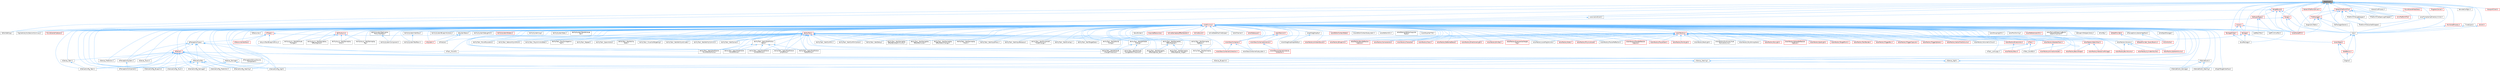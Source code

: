 digraph "DateTime.h"
{
 // INTERACTIVE_SVG=YES
 // LATEX_PDF_SIZE
  bgcolor="transparent";
  edge [fontname=Helvetica,fontsize=10,labelfontname=Helvetica,labelfontsize=10];
  node [fontname=Helvetica,fontsize=10,shape=box,height=0.2,width=0.4];
  Node1 [id="Node000001",label="DateTime.h",height=0.2,width=0.4,color="gray40", fillcolor="grey60", style="filled", fontcolor="black",tooltip=" "];
  Node1 -> Node2 [id="edge1_Node000001_Node000002",dir="back",color="steelblue1",style="solid",tooltip=" "];
  Node2 [id="Node000002",label="AutomationEvent.h",height=0.2,width=0.4,color="grey40", fillcolor="white", style="filled",URL="$d1/d26/AutomationEvent_8h.html",tooltip=" "];
  Node2 -> Node3 [id="edge2_Node000002_Node000003",dir="back",color="steelblue1",style="solid",tooltip=" "];
  Node3 [id="Node000003",label="CoreMinimal.h",height=0.2,width=0.4,color="red", fillcolor="#FFF0F0", style="filled",URL="$d7/d67/CoreMinimal_8h.html",tooltip=" "];
  Node3 -> Node4 [id="edge3_Node000003_Node000004",dir="back",color="steelblue1",style="solid",tooltip=" "];
  Node4 [id="Node000004",label="AIAsyncTaskBlueprintProxy.h",height=0.2,width=0.4,color="grey40", fillcolor="white", style="filled",URL="$db/d07/AIAsyncTaskBlueprintProxy_8h.html",tooltip=" "];
  Node3 -> Node5 [id="edge4_Node000003_Node000005",dir="back",color="steelblue1",style="solid",tooltip=" "];
  Node5 [id="Node000005",label="AIBlueprintHelperLibrary.h",height=0.2,width=0.4,color="grey40", fillcolor="white", style="filled",URL="$dc/d00/AIBlueprintHelperLibrary_8h.html",tooltip=" "];
  Node3 -> Node6 [id="edge5_Node000003_Node000006",dir="back",color="steelblue1",style="solid",tooltip=" "];
  Node6 [id="Node000006",label="AIConfig.h",height=0.2,width=0.4,color="grey40", fillcolor="white", style="filled",URL="$da/da3/AIConfig_8h.html",tooltip=" "];
  Node3 -> Node7 [id="edge6_Node000003_Node000007",dir="back",color="steelblue1",style="solid",tooltip=" "];
  Node7 [id="Node000007",label="AIController.h",height=0.2,width=0.4,color="red", fillcolor="#FFF0F0", style="filled",URL="$d7/dd8/AIController_8h.html",tooltip=" "];
  Node3 -> Node10 [id="edge7_Node000003_Node000010",dir="back",color="steelblue1",style="solid",tooltip=" "];
  Node10 [id="Node000010",label="AIDataProvider.h",height=0.2,width=0.4,color="red", fillcolor="#FFF0F0", style="filled",URL="$dd/d5b/AIDataProvider_8h.html",tooltip=" "];
  Node10 -> Node11 [id="edge8_Node000010_Node000011",dir="back",color="steelblue1",style="solid",tooltip=" "];
  Node11 [id="Node000011",label="AIDataProvider_QueryParams.h",height=0.2,width=0.4,color="red", fillcolor="#FFF0F0", style="filled",URL="$d3/dd9/AIDataProvider__QueryParams_8h.html",tooltip=" "];
  Node3 -> Node11 [id="edge9_Node000003_Node000011",dir="back",color="steelblue1",style="solid",tooltip=" "];
  Node3 -> Node21 [id="edge10_Node000003_Node000021",dir="back",color="steelblue1",style="solid",tooltip=" "];
  Node21 [id="Node000021",label="AIHotSpotManager.h",height=0.2,width=0.4,color="grey40", fillcolor="white", style="filled",URL="$da/d1d/AIHotSpotManager_8h.html",tooltip=" "];
  Node3 -> Node22 [id="edge11_Node000003_Node000022",dir="back",color="steelblue1",style="solid",tooltip=" "];
  Node22 [id="Node000022",label="AIModule.h",height=0.2,width=0.4,color="grey40", fillcolor="white", style="filled",URL="$d9/df1/AIModule_8h.html",tooltip=" "];
  Node3 -> Node23 [id="edge12_Node000003_Node000023",dir="back",color="steelblue1",style="solid",tooltip=" "];
  Node23 [id="Node000023",label="AIPerceptionComponent.h",height=0.2,width=0.4,color="grey40", fillcolor="white", style="filled",URL="$d6/d0a/AIPerceptionComponent_8h.html",tooltip=" "];
  Node3 -> Node24 [id="edge13_Node000003_Node000024",dir="back",color="steelblue1",style="solid",tooltip=" "];
  Node24 [id="Node000024",label="AIPerceptionListenerInterface.h",height=0.2,width=0.4,color="grey40", fillcolor="white", style="filled",URL="$d4/dd7/AIPerceptionListenerInterface_8h.html",tooltip=" "];
  Node24 -> Node7 [id="edge14_Node000024_Node000007",dir="back",color="steelblue1",style="solid",tooltip=" "];
  Node3 -> Node25 [id="edge15_Node000003_Node000025",dir="back",color="steelblue1",style="solid",tooltip=" "];
  Node25 [id="Node000025",label="AIPerceptionStimuliSource\lComponent.h",height=0.2,width=0.4,color="grey40", fillcolor="white", style="filled",URL="$df/da3/AIPerceptionStimuliSourceComponent_8h.html",tooltip=" "];
  Node3 -> Node26 [id="edge16_Node000003_Node000026",dir="back",color="steelblue1",style="solid",tooltip=" "];
  Node26 [id="Node000026",label="AIPerceptionSystem.h",height=0.2,width=0.4,color="grey40", fillcolor="white", style="filled",URL="$d0/d08/AIPerceptionSystem_8h.html",tooltip=" "];
  Node26 -> Node23 [id="edge17_Node000026_Node000023",dir="back",color="steelblue1",style="solid",tooltip=" "];
  Node3 -> Node27 [id="edge18_Node000003_Node000027",dir="back",color="steelblue1",style="solid",tooltip=" "];
  Node27 [id="Node000027",label="AIPerceptionTypes.h",height=0.2,width=0.4,color="grey40", fillcolor="white", style="filled",URL="$de/d00/AIPerceptionTypes_8h.html",tooltip=" "];
  Node27 -> Node23 [id="edge19_Node000027_Node000023",dir="back",color="steelblue1",style="solid",tooltip=" "];
  Node27 -> Node26 [id="edge20_Node000027_Node000026",dir="back",color="steelblue1",style="solid",tooltip=" "];
  Node27 -> Node28 [id="edge21_Node000027_Node000028",dir="back",color="steelblue1",style="solid",tooltip=" "];
  Node28 [id="Node000028",label="AISense.h",height=0.2,width=0.4,color="red", fillcolor="#FFF0F0", style="filled",URL="$d3/dbd/AISense_8h.html",tooltip=" "];
  Node28 -> Node23 [id="edge22_Node000028_Node000023",dir="back",color="steelblue1",style="solid",tooltip=" "];
  Node28 -> Node25 [id="edge23_Node000028_Node000025",dir="back",color="steelblue1",style="solid",tooltip=" "];
  Node28 -> Node26 [id="edge24_Node000028_Node000026",dir="back",color="steelblue1",style="solid",tooltip=" "];
  Node28 -> Node29 [id="edge25_Node000028_Node000029",dir="back",color="steelblue1",style="solid",tooltip=" "];
  Node29 [id="Node000029",label="AISenseConfig.h",height=0.2,width=0.4,color="grey40", fillcolor="white", style="filled",URL="$d4/d73/AISenseConfig_8h.html",tooltip=" "];
  Node29 -> Node30 [id="edge26_Node000029_Node000030",dir="back",color="steelblue1",style="solid",tooltip=" "];
  Node30 [id="Node000030",label="AISenseConfig_Blueprint.h",height=0.2,width=0.4,color="grey40", fillcolor="white", style="filled",URL="$d7/ddf/AISenseConfig__Blueprint_8h.html",tooltip=" "];
  Node29 -> Node31 [id="edge27_Node000029_Node000031",dir="back",color="steelblue1",style="solid",tooltip=" "];
  Node31 [id="Node000031",label="AISenseConfig_Damage.h",height=0.2,width=0.4,color="grey40", fillcolor="white", style="filled",URL="$d4/d13/AISenseConfig__Damage_8h.html",tooltip=" "];
  Node29 -> Node32 [id="edge28_Node000029_Node000032",dir="back",color="steelblue1",style="solid",tooltip=" "];
  Node32 [id="Node000032",label="AISenseConfig_Hearing.h",height=0.2,width=0.4,color="grey40", fillcolor="white", style="filled",URL="$df/d81/AISenseConfig__Hearing_8h.html",tooltip=" "];
  Node29 -> Node33 [id="edge29_Node000029_Node000033",dir="back",color="steelblue1",style="solid",tooltip=" "];
  Node33 [id="Node000033",label="AISenseConfig_Prediction.h",height=0.2,width=0.4,color="grey40", fillcolor="white", style="filled",URL="$d2/d6e/AISenseConfig__Prediction_8h.html",tooltip=" "];
  Node29 -> Node34 [id="edge30_Node000029_Node000034",dir="back",color="steelblue1",style="solid",tooltip=" "];
  Node34 [id="Node000034",label="AISenseConfig_Sight.h",height=0.2,width=0.4,color="grey40", fillcolor="white", style="filled",URL="$d7/d17/AISenseConfig__Sight_8h.html",tooltip=" "];
  Node29 -> Node35 [id="edge31_Node000029_Node000035",dir="back",color="steelblue1",style="solid",tooltip=" "];
  Node35 [id="Node000035",label="AISenseConfig_Team.h",height=0.2,width=0.4,color="grey40", fillcolor="white", style="filled",URL="$dc/daf/AISenseConfig__Team_8h.html",tooltip=" "];
  Node29 -> Node36 [id="edge32_Node000029_Node000036",dir="back",color="steelblue1",style="solid",tooltip=" "];
  Node36 [id="Node000036",label="AISenseConfig_Touch.h",height=0.2,width=0.4,color="grey40", fillcolor="white", style="filled",URL="$df/d3a/AISenseConfig__Touch_8h.html",tooltip=" "];
  Node28 -> Node30 [id="edge33_Node000028_Node000030",dir="back",color="steelblue1",style="solid",tooltip=" "];
  Node28 -> Node31 [id="edge34_Node000028_Node000031",dir="back",color="steelblue1",style="solid",tooltip=" "];
  Node28 -> Node32 [id="edge35_Node000028_Node000032",dir="back",color="steelblue1",style="solid",tooltip=" "];
  Node28 -> Node33 [id="edge36_Node000028_Node000033",dir="back",color="steelblue1",style="solid",tooltip=" "];
  Node28 -> Node34 [id="edge37_Node000028_Node000034",dir="back",color="steelblue1",style="solid",tooltip=" "];
  Node28 -> Node35 [id="edge38_Node000028_Node000035",dir="back",color="steelblue1",style="solid",tooltip=" "];
  Node28 -> Node36 [id="edge39_Node000028_Node000036",dir="back",color="steelblue1",style="solid",tooltip=" "];
  Node28 -> Node37 [id="edge40_Node000028_Node000037",dir="back",color="steelblue1",style="solid",tooltip=" "];
  Node37 [id="Node000037",label="AISense_Blueprint.h",height=0.2,width=0.4,color="grey40", fillcolor="white", style="filled",URL="$d6/d30/AISense__Blueprint_8h.html",tooltip=" "];
  Node28 -> Node38 [id="edge41_Node000028_Node000038",dir="back",color="steelblue1",style="solid",tooltip=" "];
  Node38 [id="Node000038",label="AISense_Damage.h",height=0.2,width=0.4,color="grey40", fillcolor="white", style="filled",URL="$dd/d37/AISense__Damage_8h.html",tooltip=" "];
  Node38 -> Node31 [id="edge42_Node000038_Node000031",dir="back",color="steelblue1",style="solid",tooltip=" "];
  Node38 -> Node39 [id="edge43_Node000038_Node000039",dir="back",color="steelblue1",style="solid",tooltip=" "];
  Node39 [id="Node000039",label="AISenseEvent_Damage.h",height=0.2,width=0.4,color="grey40", fillcolor="white", style="filled",URL="$db/d23/AISenseEvent__Damage_8h.html",tooltip=" "];
  Node28 -> Node40 [id="edge44_Node000028_Node000040",dir="back",color="steelblue1",style="solid",tooltip=" "];
  Node40 [id="Node000040",label="AISense_Hearing.h",height=0.2,width=0.4,color="grey40", fillcolor="white", style="filled",URL="$dc/d03/AISense__Hearing_8h.html",tooltip=" "];
  Node40 -> Node32 [id="edge45_Node000040_Node000032",dir="back",color="steelblue1",style="solid",tooltip=" "];
  Node40 -> Node41 [id="edge46_Node000040_Node000041",dir="back",color="steelblue1",style="solid",tooltip=" "];
  Node41 [id="Node000041",label="AISenseEvent_Hearing.h",height=0.2,width=0.4,color="grey40", fillcolor="white", style="filled",URL="$df/d3a/AISenseEvent__Hearing_8h.html",tooltip=" "];
  Node28 -> Node42 [id="edge47_Node000028_Node000042",dir="back",color="steelblue1",style="solid",tooltip=" "];
  Node42 [id="Node000042",label="AISense_Prediction.h",height=0.2,width=0.4,color="grey40", fillcolor="white", style="filled",URL="$d4/de0/AISense__Prediction_8h.html",tooltip=" "];
  Node28 -> Node43 [id="edge48_Node000028_Node000043",dir="back",color="steelblue1",style="solid",tooltip=" "];
  Node43 [id="Node000043",label="AISense_Sight.h",height=0.2,width=0.4,color="grey40", fillcolor="white", style="filled",URL="$d7/d6f/AISense__Sight_8h.html",tooltip=" "];
  Node43 -> Node34 [id="edge49_Node000043_Node000034",dir="back",color="steelblue1",style="solid",tooltip=" "];
  Node43 -> Node44 [id="edge50_Node000043_Node000044",dir="back",color="steelblue1",style="solid",tooltip=" "];
  Node44 [id="Node000044",label="AISightTargetInterface.h",height=0.2,width=0.4,color="grey40", fillcolor="white", style="filled",URL="$d0/dd7/AISightTargetInterface_8h.html",tooltip=" "];
  Node28 -> Node45 [id="edge51_Node000028_Node000045",dir="back",color="steelblue1",style="solid",tooltip=" "];
  Node45 [id="Node000045",label="AISense_Team.h",height=0.2,width=0.4,color="grey40", fillcolor="white", style="filled",URL="$d7/d7a/AISense__Team_8h.html",tooltip=" "];
  Node45 -> Node35 [id="edge52_Node000045_Node000035",dir="back",color="steelblue1",style="solid",tooltip=" "];
  Node28 -> Node46 [id="edge53_Node000028_Node000046",dir="back",color="steelblue1",style="solid",tooltip=" "];
  Node46 [id="Node000046",label="AISense_Touch.h",height=0.2,width=0.4,color="grey40", fillcolor="white", style="filled",URL="$d6/db4/AISense__Touch_8h.html",tooltip=" "];
  Node27 -> Node29 [id="edge54_Node000027_Node000029",dir="back",color="steelblue1",style="solid",tooltip=" "];
  Node27 -> Node32 [id="edge55_Node000027_Node000032",dir="back",color="steelblue1",style="solid",tooltip=" "];
  Node27 -> Node34 [id="edge56_Node000027_Node000034",dir="back",color="steelblue1",style="solid",tooltip=" "];
  Node27 -> Node47 [id="edge57_Node000027_Node000047",dir="back",color="steelblue1",style="solid",tooltip=" "];
  Node47 [id="Node000047",label="AISenseEvent.h",height=0.2,width=0.4,color="grey40", fillcolor="white", style="filled",URL="$de/d44/AISenseEvent_8h.html",tooltip=" "];
  Node47 -> Node39 [id="edge58_Node000047_Node000039",dir="back",color="steelblue1",style="solid",tooltip=" "];
  Node47 -> Node41 [id="edge59_Node000047_Node000041",dir="back",color="steelblue1",style="solid",tooltip=" "];
  Node3 -> Node48 [id="edge60_Node000003_Node000048",dir="back",color="steelblue1",style="solid",tooltip=" "];
  Node48 [id="Node000048",label="AIResourceInterface.h",height=0.2,width=0.4,color="red", fillcolor="#FFF0F0", style="filled",URL="$dd/d0d/AIResourceInterface_8h.html",tooltip=" "];
  Node3 -> Node105 [id="edge61_Node000003_Node000105",dir="back",color="steelblue1",style="solid",tooltip=" "];
  Node105 [id="Node000105",label="AIResources.h",height=0.2,width=0.4,color="grey40", fillcolor="white", style="filled",URL="$d9/db0/AIResources_8h.html",tooltip=" "];
  Node3 -> Node28 [id="edge62_Node000003_Node000028",dir="back",color="steelblue1",style="solid",tooltip=" "];
  Node3 -> Node29 [id="edge63_Node000003_Node000029",dir="back",color="steelblue1",style="solid",tooltip=" "];
  Node3 -> Node30 [id="edge64_Node000003_Node000030",dir="back",color="steelblue1",style="solid",tooltip=" "];
  Node3 -> Node31 [id="edge65_Node000003_Node000031",dir="back",color="steelblue1",style="solid",tooltip=" "];
  Node3 -> Node32 [id="edge66_Node000003_Node000032",dir="back",color="steelblue1",style="solid",tooltip=" "];
  Node3 -> Node33 [id="edge67_Node000003_Node000033",dir="back",color="steelblue1",style="solid",tooltip=" "];
  Node3 -> Node34 [id="edge68_Node000003_Node000034",dir="back",color="steelblue1",style="solid",tooltip=" "];
  Node3 -> Node35 [id="edge69_Node000003_Node000035",dir="back",color="steelblue1",style="solid",tooltip=" "];
  Node3 -> Node36 [id="edge70_Node000003_Node000036",dir="back",color="steelblue1",style="solid",tooltip=" "];
  Node3 -> Node47 [id="edge71_Node000003_Node000047",dir="back",color="steelblue1",style="solid",tooltip=" "];
  Node3 -> Node39 [id="edge72_Node000003_Node000039",dir="back",color="steelblue1",style="solid",tooltip=" "];
  Node3 -> Node41 [id="edge73_Node000003_Node000041",dir="back",color="steelblue1",style="solid",tooltip=" "];
  Node3 -> Node37 [id="edge74_Node000003_Node000037",dir="back",color="steelblue1",style="solid",tooltip=" "];
  Node3 -> Node38 [id="edge75_Node000003_Node000038",dir="back",color="steelblue1",style="solid",tooltip=" "];
  Node3 -> Node40 [id="edge76_Node000003_Node000040",dir="back",color="steelblue1",style="solid",tooltip=" "];
  Node3 -> Node42 [id="edge77_Node000003_Node000042",dir="back",color="steelblue1",style="solid",tooltip=" "];
  Node3 -> Node43 [id="edge78_Node000003_Node000043",dir="back",color="steelblue1",style="solid",tooltip=" "];
  Node3 -> Node45 [id="edge79_Node000003_Node000045",dir="back",color="steelblue1",style="solid",tooltip=" "];
  Node3 -> Node46 [id="edge80_Node000003_Node000046",dir="back",color="steelblue1",style="solid",tooltip=" "];
  Node3 -> Node44 [id="edge81_Node000003_Node000044",dir="back",color="steelblue1",style="solid",tooltip=" "];
  Node3 -> Node106 [id="edge82_Node000003_Node000106",dir="back",color="steelblue1",style="solid",tooltip=" "];
  Node106 [id="Node000106",label="AISystem.h",height=0.2,width=0.4,color="red", fillcolor="#FFF0F0", style="filled",URL="$d0/d71/AISystem_8h.html",tooltip=" "];
  Node3 -> Node111 [id="edge83_Node000003_Node000111",dir="back",color="steelblue1",style="solid",tooltip=" "];
  Node111 [id="Node000111",label="AISystemBase.h",height=0.2,width=0.4,color="grey40", fillcolor="white", style="filled",URL="$d5/d44/AISystemBase_8h.html",tooltip=" "];
  Node111 -> Node22 [id="edge84_Node000111_Node000022",dir="back",color="steelblue1",style="solid",tooltip=" "];
  Node111 -> Node106 [id="edge85_Node000111_Node000106",dir="back",color="steelblue1",style="solid",tooltip=" "];
  Node3 -> Node112 [id="edge86_Node000003_Node000112",dir="back",color="steelblue1",style="solid",tooltip=" "];
  Node112 [id="Node000112",label="AITask.h",height=0.2,width=0.4,color="red", fillcolor="#FFF0F0", style="filled",URL="$d6/de2/AITask_8h.html",tooltip=" "];
  Node112 -> Node113 [id="edge87_Node000112_Node000113",dir="back",color="steelblue1",style="solid",tooltip=" "];
  Node113 [id="Node000113",label="AITask_LockLogic.h",height=0.2,width=0.4,color="grey40", fillcolor="white", style="filled",URL="$d8/d28/AITask__LockLogic_8h.html",tooltip=" "];
  Node112 -> Node102 [id="edge88_Node000112_Node000102",dir="back",color="steelblue1",style="solid",tooltip=" "];
  Node102 [id="Node000102",label="AITask_MoveTo.h",height=0.2,width=0.4,color="grey40", fillcolor="white", style="filled",URL="$d4/dc4/AITask__MoveTo_8h.html",tooltip=" "];
  Node112 -> Node114 [id="edge89_Node000112_Node000114",dir="back",color="steelblue1",style="solid",tooltip=" "];
  Node114 [id="Node000114",label="AITask_RunEQS.h",height=0.2,width=0.4,color="grey40", fillcolor="white", style="filled",URL="$d9/d9f/AITask__RunEQS_8h.html",tooltip=" "];
  Node3 -> Node113 [id="edge90_Node000003_Node000113",dir="back",color="steelblue1",style="solid",tooltip=" "];
  Node3 -> Node102 [id="edge91_Node000003_Node000102",dir="back",color="steelblue1",style="solid",tooltip=" "];
  Node3 -> Node114 [id="edge92_Node000003_Node000114",dir="back",color="steelblue1",style="solid",tooltip=" "];
  Node3 -> Node115 [id="edge93_Node000003_Node000115",dir="back",color="steelblue1",style="solid",tooltip=" "];
  Node115 [id="Node000115",label="AITypes.h",height=0.2,width=0.4,color="red", fillcolor="#FFF0F0", style="filled",URL="$dd/d64/AITypes_8h.html",tooltip=" "];
  Node115 -> Node4 [id="edge94_Node000115_Node000004",dir="back",color="steelblue1",style="solid",tooltip=" "];
  Node115 -> Node7 [id="edge95_Node000115_Node000007",dir="back",color="steelblue1",style="solid",tooltip=" "];
  Node115 -> Node27 [id="edge96_Node000115_Node000027",dir="back",color="steelblue1",style="solid",tooltip=" "];
  Node115 -> Node48 [id="edge97_Node000115_Node000048",dir="back",color="steelblue1",style="solid",tooltip=" "];
  Node115 -> Node102 [id="edge98_Node000115_Node000102",dir="back",color="steelblue1",style="solid",tooltip=" "];
  Node3 -> Node120 [id="edge99_Node000003_Node000120",dir="back",color="steelblue1",style="solid",tooltip=" "];
  Node120 [id="Node000120",label="AbilityAsync.h",height=0.2,width=0.4,color="red", fillcolor="#FFF0F0", style="filled",URL="$d8/dce/AbilityAsync_8h.html",tooltip=" "];
  Node120 -> Node121 [id="edge100_Node000120_Node000121",dir="back",color="steelblue1",style="solid",tooltip=" "];
  Node121 [id="Node000121",label="AbilityAsync_WaitAttribute\lChanged.h",height=0.2,width=0.4,color="grey40", fillcolor="white", style="filled",URL="$d8/d81/AbilityAsync__WaitAttributeChanged_8h.html",tooltip=" "];
  Node120 -> Node122 [id="edge101_Node000120_Node000122",dir="back",color="steelblue1",style="solid",tooltip=" "];
  Node122 [id="Node000122",label="AbilityAsync_WaitGameplay\lEffectApplied.h",height=0.2,width=0.4,color="grey40", fillcolor="white", style="filled",URL="$dd/d1a/AbilityAsync__WaitGameplayEffectApplied_8h.html",tooltip=" "];
  Node120 -> Node123 [id="edge102_Node000120_Node000123",dir="back",color="steelblue1",style="solid",tooltip=" "];
  Node123 [id="Node000123",label="AbilityAsync_WaitGameplay\lEvent.h",height=0.2,width=0.4,color="grey40", fillcolor="white", style="filled",URL="$d4/d2d/AbilityAsync__WaitGameplayEvent_8h.html",tooltip=" "];
  Node120 -> Node124 [id="edge103_Node000120_Node000124",dir="back",color="steelblue1",style="solid",tooltip=" "];
  Node124 [id="Node000124",label="AbilityAsync_WaitGameplay\lTag.h",height=0.2,width=0.4,color="grey40", fillcolor="white", style="filled",URL="$d8/dc5/AbilityAsync__WaitGameplayTag_8h.html",tooltip=" "];
  Node3 -> Node121 [id="edge104_Node000003_Node000121",dir="back",color="steelblue1",style="solid",tooltip=" "];
  Node3 -> Node122 [id="edge105_Node000003_Node000122",dir="back",color="steelblue1",style="solid",tooltip=" "];
  Node3 -> Node123 [id="edge106_Node000003_Node000123",dir="back",color="steelblue1",style="solid",tooltip=" "];
  Node3 -> Node124 [id="edge107_Node000003_Node000124",dir="back",color="steelblue1",style="solid",tooltip=" "];
  Node3 -> Node127 [id="edge108_Node000003_Node000127",dir="back",color="steelblue1",style="solid",tooltip=" "];
  Node127 [id="Node000127",label="AbilitySystemBlueprintLibrary.h",height=0.2,width=0.4,color="grey40", fillcolor="white", style="filled",URL="$d5/dd6/AbilitySystemBlueprintLibrary_8h.html",tooltip=" "];
  Node3 -> Node128 [id="edge109_Node000003_Node000128",dir="back",color="steelblue1",style="solid",tooltip=" "];
  Node128 [id="Node000128",label="AbilitySystemComponent.h",height=0.2,width=0.4,color="grey40", fillcolor="white", style="filled",URL="$d0/da3/AbilitySystemComponent_8h.html",tooltip=" "];
  Node3 -> Node129 [id="edge110_Node000003_Node000129",dir="back",color="steelblue1",style="solid",tooltip=" "];
  Node129 [id="Node000129",label="AbilitySystemDebugHUD.h",height=0.2,width=0.4,color="grey40", fillcolor="white", style="filled",URL="$dc/d84/AbilitySystemDebugHUD_8h.html",tooltip=" "];
  Node3 -> Node130 [id="edge111_Node000003_Node000130",dir="back",color="steelblue1",style="solid",tooltip=" "];
  Node130 [id="Node000130",label="AbilitySystemGlobals.h",height=0.2,width=0.4,color="red", fillcolor="#FFF0F0", style="filled",URL="$dc/d82/AbilitySystemGlobals_8h.html",tooltip=" "];
  Node3 -> Node132 [id="edge112_Node000003_Node000132",dir="back",color="steelblue1",style="solid",tooltip=" "];
  Node132 [id="Node000132",label="AbilitySystemInterface.h",height=0.2,width=0.4,color="grey40", fillcolor="white", style="filled",URL="$d8/d76/AbilitySystemInterface_8h.html",tooltip=" "];
  Node132 -> Node133 [id="edge113_Node000132_Node000133",dir="back",color="steelblue1",style="solid",tooltip=" "];
  Node133 [id="Node000133",label="AbilitySystemTestPawn.h",height=0.2,width=0.4,color="grey40", fillcolor="white", style="filled",URL="$d9/d5f/AbilitySystemTestPawn_8h.html",tooltip=" "];
  Node3 -> Node134 [id="edge114_Node000003_Node000134",dir="back",color="steelblue1",style="solid",tooltip=" "];
  Node134 [id="Node000134",label="AbilitySystemLog.h",height=0.2,width=0.4,color="grey40", fillcolor="white", style="filled",URL="$d9/d0f/AbilitySystemLog_8h.html",tooltip=" "];
  Node3 -> Node135 [id="edge115_Node000003_Node000135",dir="back",color="steelblue1",style="solid",tooltip=" "];
  Node135 [id="Node000135",label="AbilitySystemReplication\lProxyInterface.h",height=0.2,width=0.4,color="grey40", fillcolor="white", style="filled",URL="$d9/d17/AbilitySystemReplicationProxyInterface_8h.html",tooltip=" "];
  Node135 -> Node128 [id="edge116_Node000135_Node000128",dir="back",color="steelblue1",style="solid",tooltip=" "];
  Node3 -> Node136 [id="edge117_Node000003_Node000136",dir="back",color="steelblue1",style="solid",tooltip=" "];
  Node136 [id="Node000136",label="AbilitySystemStats.h",height=0.2,width=0.4,color="grey40", fillcolor="white", style="filled",URL="$d2/d42/AbilitySystemStats_8h.html",tooltip=" "];
  Node3 -> Node137 [id="edge118_Node000003_Node000137",dir="back",color="steelblue1",style="solid",tooltip=" "];
  Node137 [id="Node000137",label="AbilitySystemTestAttribute\lSet.h",height=0.2,width=0.4,color="grey40", fillcolor="white", style="filled",URL="$df/d1f/AbilitySystemTestAttributeSet_8h.html",tooltip=" "];
  Node3 -> Node133 [id="edge119_Node000003_Node000133",dir="back",color="steelblue1",style="solid",tooltip=" "];
  Node3 -> Node138 [id="edge120_Node000003_Node000138",dir="back",color="steelblue1",style="solid",tooltip=" "];
  Node138 [id="Node000138",label="AbilityTask.h",height=0.2,width=0.4,color="red", fillcolor="#FFF0F0", style="filled",URL="$d2/d8e/AbilityTask_8h.html",tooltip=" "];
  Node138 -> Node139 [id="edge121_Node000138_Node000139",dir="back",color="steelblue1",style="solid",tooltip=" "];
  Node139 [id="Node000139",label="AbilityTask_ApplyRootMotion\lConstantForce.h",height=0.2,width=0.4,color="grey40", fillcolor="white", style="filled",URL="$d0/de8/AbilityTask__ApplyRootMotionConstantForce_8h.html",tooltip=" "];
  Node138 -> Node140 [id="edge122_Node000138_Node000140",dir="back",color="steelblue1",style="solid",tooltip=" "];
  Node140 [id="Node000140",label="AbilityTask_ApplyRootMotion\lJumpForce.h",height=0.2,width=0.4,color="grey40", fillcolor="white", style="filled",URL="$d7/db6/AbilityTask__ApplyRootMotionJumpForce_8h.html",tooltip=" "];
  Node138 -> Node141 [id="edge123_Node000138_Node000141",dir="back",color="steelblue1",style="solid",tooltip=" "];
  Node141 [id="Node000141",label="AbilityTask_ApplyRootMotion\lMoveToActorForce.h",height=0.2,width=0.4,color="grey40", fillcolor="white", style="filled",URL="$d5/de3/AbilityTask__ApplyRootMotionMoveToActorForce_8h.html",tooltip=" "];
  Node138 -> Node142 [id="edge124_Node000138_Node000142",dir="back",color="steelblue1",style="solid",tooltip=" "];
  Node142 [id="Node000142",label="AbilityTask_ApplyRootMotion\lMoveToForce.h",height=0.2,width=0.4,color="grey40", fillcolor="white", style="filled",URL="$d3/dc3/AbilityTask__ApplyRootMotionMoveToForce_8h.html",tooltip=" "];
  Node138 -> Node143 [id="edge125_Node000138_Node000143",dir="back",color="steelblue1",style="solid",tooltip=" "];
  Node143 [id="Node000143",label="AbilityTask_ApplyRootMotion\lRadialForce.h",height=0.2,width=0.4,color="grey40", fillcolor="white", style="filled",URL="$da/d06/AbilityTask__ApplyRootMotionRadialForce_8h.html",tooltip=" "];
  Node138 -> Node144 [id="edge126_Node000138_Node000144",dir="back",color="steelblue1",style="solid",tooltip=" "];
  Node144 [id="Node000144",label="AbilityTask_ApplyRootMotion\l_Base.h",height=0.2,width=0.4,color="grey40", fillcolor="white", style="filled",URL="$d8/d7d/AbilityTask__ApplyRootMotion__Base_8h.html",tooltip=" "];
  Node144 -> Node139 [id="edge127_Node000144_Node000139",dir="back",color="steelblue1",style="solid",tooltip=" "];
  Node144 -> Node140 [id="edge128_Node000144_Node000140",dir="back",color="steelblue1",style="solid",tooltip=" "];
  Node144 -> Node141 [id="edge129_Node000144_Node000141",dir="back",color="steelblue1",style="solid",tooltip=" "];
  Node144 -> Node142 [id="edge130_Node000144_Node000142",dir="back",color="steelblue1",style="solid",tooltip=" "];
  Node144 -> Node143 [id="edge131_Node000144_Node000143",dir="back",color="steelblue1",style="solid",tooltip=" "];
  Node138 -> Node145 [id="edge132_Node000138_Node000145",dir="back",color="steelblue1",style="solid",tooltip=" "];
  Node145 [id="Node000145",label="AbilityTask_MoveToLocation.h",height=0.2,width=0.4,color="grey40", fillcolor="white", style="filled",URL="$da/d8d/AbilityTask__MoveToLocation_8h.html",tooltip=" "];
  Node138 -> Node146 [id="edge133_Node000138_Node000146",dir="back",color="steelblue1",style="solid",tooltip=" "];
  Node146 [id="Node000146",label="AbilityTask_NetworkSyncPoint.h",height=0.2,width=0.4,color="grey40", fillcolor="white", style="filled",URL="$dc/d62/AbilityTask__NetworkSyncPoint_8h.html",tooltip=" "];
  Node138 -> Node147 [id="edge134_Node000138_Node000147",dir="back",color="steelblue1",style="solid",tooltip=" "];
  Node147 [id="Node000147",label="AbilityTask_PlayAnimAndWait.h",height=0.2,width=0.4,color="grey40", fillcolor="white", style="filled",URL="$d4/d50/AbilityTask__PlayAnimAndWait_8h.html",tooltip=" "];
  Node138 -> Node148 [id="edge135_Node000138_Node000148",dir="back",color="steelblue1",style="solid",tooltip=" "];
  Node148 [id="Node000148",label="AbilityTask_PlayMontageAnd\lWait.h",height=0.2,width=0.4,color="grey40", fillcolor="white", style="filled",URL="$de/d05/AbilityTask__PlayMontageAndWait_8h.html",tooltip=" "];
  Node138 -> Node149 [id="edge136_Node000138_Node000149",dir="back",color="steelblue1",style="solid",tooltip=" "];
  Node149 [id="Node000149",label="AbilityTask_Repeat.h",height=0.2,width=0.4,color="grey40", fillcolor="white", style="filled",URL="$da/d7d/AbilityTask__Repeat_8h.html",tooltip=" "];
  Node138 -> Node150 [id="edge137_Node000138_Node000150",dir="back",color="steelblue1",style="solid",tooltip=" "];
  Node150 [id="Node000150",label="AbilityTask_SpawnActor.h",height=0.2,width=0.4,color="grey40", fillcolor="white", style="filled",URL="$dc/d97/AbilityTask__SpawnActor_8h.html",tooltip=" "];
  Node138 -> Node151 [id="edge138_Node000138_Node000151",dir="back",color="steelblue1",style="solid",tooltip=" "];
  Node151 [id="Node000151",label="AbilityTask_StartAbility\lState.h",height=0.2,width=0.4,color="grey40", fillcolor="white", style="filled",URL="$db/d91/AbilityTask__StartAbilityState_8h.html",tooltip=" "];
  Node138 -> Node152 [id="edge139_Node000138_Node000152",dir="back",color="steelblue1",style="solid",tooltip=" "];
  Node152 [id="Node000152",label="AbilityTask_VisualizeTargeting.h",height=0.2,width=0.4,color="grey40", fillcolor="white", style="filled",URL="$df/dbd/AbilityTask__VisualizeTargeting_8h.html",tooltip=" "];
  Node138 -> Node153 [id="edge140_Node000138_Node000153",dir="back",color="steelblue1",style="solid",tooltip=" "];
  Node153 [id="Node000153",label="AbilityTask_WaitAbilityActivate.h",height=0.2,width=0.4,color="grey40", fillcolor="white", style="filled",URL="$db/da3/AbilityTask__WaitAbilityActivate_8h.html",tooltip=" "];
  Node138 -> Node154 [id="edge141_Node000138_Node000154",dir="back",color="steelblue1",style="solid",tooltip=" "];
  Node154 [id="Node000154",label="AbilityTask_WaitAbilityCommit.h",height=0.2,width=0.4,color="grey40", fillcolor="white", style="filled",URL="$de/de8/AbilityTask__WaitAbilityCommit_8h.html",tooltip=" "];
  Node138 -> Node155 [id="edge142_Node000138_Node000155",dir="back",color="steelblue1",style="solid",tooltip=" "];
  Node155 [id="Node000155",label="AbilityTask_WaitAttribute\lChange.h",height=0.2,width=0.4,color="grey40", fillcolor="white", style="filled",URL="$dd/d60/AbilityTask__WaitAttributeChange_8h.html",tooltip=" "];
  Node155 -> Node156 [id="edge143_Node000155_Node000156",dir="back",color="steelblue1",style="solid",tooltip=" "];
  Node156 [id="Node000156",label="AbilityTask_WaitAttribute\lChangeRatioThreshold.h",height=0.2,width=0.4,color="grey40", fillcolor="white", style="filled",URL="$de/d5e/AbilityTask__WaitAttributeChangeRatioThreshold_8h.html",tooltip=" "];
  Node155 -> Node157 [id="edge144_Node000155_Node000157",dir="back",color="steelblue1",style="solid",tooltip=" "];
  Node157 [id="Node000157",label="AbilityTask_WaitAttribute\lChangeThreshold.h",height=0.2,width=0.4,color="grey40", fillcolor="white", style="filled",URL="$db/d3e/AbilityTask__WaitAttributeChangeThreshold_8h.html",tooltip=" "];
  Node138 -> Node156 [id="edge145_Node000138_Node000156",dir="back",color="steelblue1",style="solid",tooltip=" "];
  Node138 -> Node157 [id="edge146_Node000138_Node000157",dir="back",color="steelblue1",style="solid",tooltip=" "];
  Node138 -> Node158 [id="edge147_Node000138_Node000158",dir="back",color="steelblue1",style="solid",tooltip=" "];
  Node158 [id="Node000158",label="AbilityTask_WaitCancel.h",height=0.2,width=0.4,color="grey40", fillcolor="white", style="filled",URL="$dc/d16/AbilityTask__WaitCancel_8h.html",tooltip=" "];
  Node138 -> Node159 [id="edge148_Node000138_Node000159",dir="back",color="steelblue1",style="solid",tooltip=" "];
  Node159 [id="Node000159",label="AbilityTask_WaitConfirm.h",height=0.2,width=0.4,color="grey40", fillcolor="white", style="filled",URL="$d3/d4f/AbilityTask__WaitConfirm_8h.html",tooltip=" "];
  Node138 -> Node160 [id="edge149_Node000138_Node000160",dir="back",color="steelblue1",style="solid",tooltip=" "];
  Node160 [id="Node000160",label="AbilityTask_WaitConfirmCancel.h",height=0.2,width=0.4,color="grey40", fillcolor="white", style="filled",URL="$de/d88/AbilityTask__WaitConfirmCancel_8h.html",tooltip=" "];
  Node138 -> Node161 [id="edge150_Node000138_Node000161",dir="back",color="steelblue1",style="solid",tooltip=" "];
  Node161 [id="Node000161",label="AbilityTask_WaitDelay.h",height=0.2,width=0.4,color="grey40", fillcolor="white", style="filled",URL="$dc/d63/AbilityTask__WaitDelay_8h.html",tooltip=" "];
  Node138 -> Node162 [id="edge151_Node000138_Node000162",dir="back",color="steelblue1",style="solid",tooltip=" "];
  Node162 [id="Node000162",label="AbilityTask_WaitGameplay\lEffectApplied.h",height=0.2,width=0.4,color="grey40", fillcolor="white", style="filled",URL="$d8/dfe/AbilityTask__WaitGameplayEffectApplied_8h.html",tooltip=" "];
  Node162 -> Node163 [id="edge152_Node000162_Node000163",dir="back",color="steelblue1",style="solid",tooltip=" "];
  Node163 [id="Node000163",label="AbilityTask_WaitGameplay\lEffectApplied_Self.h",height=0.2,width=0.4,color="grey40", fillcolor="white", style="filled",URL="$d0/d01/AbilityTask__WaitGameplayEffectApplied__Self_8h.html",tooltip=" "];
  Node162 -> Node164 [id="edge153_Node000162_Node000164",dir="back",color="steelblue1",style="solid",tooltip=" "];
  Node164 [id="Node000164",label="AbilityTask_WaitGameplay\lEffectApplied_Target.h",height=0.2,width=0.4,color="grey40", fillcolor="white", style="filled",URL="$db/dc4/AbilityTask__WaitGameplayEffectApplied__Target_8h.html",tooltip=" "];
  Node138 -> Node165 [id="edge154_Node000138_Node000165",dir="back",color="steelblue1",style="solid",tooltip=" "];
  Node165 [id="Node000165",label="AbilityTask_WaitGameplay\lEffectBlockedImmunity.h",height=0.2,width=0.4,color="grey40", fillcolor="white", style="filled",URL="$d4/d24/AbilityTask__WaitGameplayEffectBlockedImmunity_8h.html",tooltip=" "];
  Node138 -> Node166 [id="edge155_Node000138_Node000166",dir="back",color="steelblue1",style="solid",tooltip=" "];
  Node166 [id="Node000166",label="AbilityTask_WaitGameplay\lEffectRemoved.h",height=0.2,width=0.4,color="grey40", fillcolor="white", style="filled",URL="$d1/da9/AbilityTask__WaitGameplayEffectRemoved_8h.html",tooltip=" "];
  Node138 -> Node167 [id="edge156_Node000138_Node000167",dir="back",color="steelblue1",style="solid",tooltip=" "];
  Node167 [id="Node000167",label="AbilityTask_WaitGameplay\lEffectStackChange.h",height=0.2,width=0.4,color="grey40", fillcolor="white", style="filled",URL="$de/db3/AbilityTask__WaitGameplayEffectStackChange_8h.html",tooltip=" "];
  Node138 -> Node168 [id="edge157_Node000138_Node000168",dir="back",color="steelblue1",style="solid",tooltip=" "];
  Node168 [id="Node000168",label="AbilityTask_WaitGameplay\lEvent.h",height=0.2,width=0.4,color="grey40", fillcolor="white", style="filled",URL="$dc/db8/AbilityTask__WaitGameplayEvent_8h.html",tooltip=" "];
  Node138 -> Node169 [id="edge158_Node000138_Node000169",dir="back",color="steelblue1",style="solid",tooltip=" "];
  Node169 [id="Node000169",label="AbilityTask_WaitGameplay\lTagBase.h",height=0.2,width=0.4,color="grey40", fillcolor="white", style="filled",URL="$d8/dd0/AbilityTask__WaitGameplayTagBase_8h.html",tooltip=" "];
  Node169 -> Node170 [id="edge159_Node000169_Node000170",dir="back",color="steelblue1",style="solid",tooltip=" "];
  Node170 [id="Node000170",label="AbilityTask_WaitGameplay\lTag.h",height=0.2,width=0.4,color="grey40", fillcolor="white", style="filled",URL="$d3/d4f/AbilityTask__WaitGameplayTag_8h.html",tooltip=" "];
  Node138 -> Node173 [id="edge160_Node000138_Node000173",dir="back",color="steelblue1",style="solid",tooltip=" "];
  Node173 [id="Node000173",label="AbilityTask_WaitInputPress.h",height=0.2,width=0.4,color="grey40", fillcolor="white", style="filled",URL="$d6/d00/AbilityTask__WaitInputPress_8h.html",tooltip=" "];
  Node138 -> Node174 [id="edge161_Node000138_Node000174",dir="back",color="steelblue1",style="solid",tooltip=" "];
  Node174 [id="Node000174",label="AbilityTask_WaitInputRelease.h",height=0.2,width=0.4,color="grey40", fillcolor="white", style="filled",URL="$d1/d89/AbilityTask__WaitInputRelease_8h.html",tooltip=" "];
  Node138 -> Node175 [id="edge162_Node000138_Node000175",dir="back",color="steelblue1",style="solid",tooltip=" "];
  Node175 [id="Node000175",label="AbilityTask_WaitMovement\lModeChange.h",height=0.2,width=0.4,color="grey40", fillcolor="white", style="filled",URL="$d9/df7/AbilityTask__WaitMovementModeChange_8h.html",tooltip=" "];
  Node138 -> Node176 [id="edge163_Node000138_Node000176",dir="back",color="steelblue1",style="solid",tooltip=" "];
  Node176 [id="Node000176",label="AbilityTask_WaitOverlap.h",height=0.2,width=0.4,color="grey40", fillcolor="white", style="filled",URL="$d9/dab/AbilityTask__WaitOverlap_8h.html",tooltip=" "];
  Node138 -> Node177 [id="edge164_Node000138_Node000177",dir="back",color="steelblue1",style="solid",tooltip=" "];
  Node177 [id="Node000177",label="AbilityTask_WaitTargetData.h",height=0.2,width=0.4,color="grey40", fillcolor="white", style="filled",URL="$d2/d40/AbilityTask__WaitTargetData_8h.html",tooltip=" "];
  Node138 -> Node178 [id="edge165_Node000138_Node000178",dir="back",color="steelblue1",style="solid",tooltip=" "];
  Node178 [id="Node000178",label="AbilityTask_WaitVelocity\lChange.h",height=0.2,width=0.4,color="grey40", fillcolor="white", style="filled",URL="$da/d38/AbilityTask__WaitVelocityChange_8h.html",tooltip=" "];
  Node3 -> Node139 [id="edge166_Node000003_Node000139",dir="back",color="steelblue1",style="solid",tooltip=" "];
  Node3 -> Node140 [id="edge167_Node000003_Node000140",dir="back",color="steelblue1",style="solid",tooltip=" "];
  Node3 -> Node141 [id="edge168_Node000003_Node000141",dir="back",color="steelblue1",style="solid",tooltip=" "];
  Node3 -> Node142 [id="edge169_Node000003_Node000142",dir="back",color="steelblue1",style="solid",tooltip=" "];
  Node3 -> Node143 [id="edge170_Node000003_Node000143",dir="back",color="steelblue1",style="solid",tooltip=" "];
  Node3 -> Node144 [id="edge171_Node000003_Node000144",dir="back",color="steelblue1",style="solid",tooltip=" "];
  Node3 -> Node145 [id="edge172_Node000003_Node000145",dir="back",color="steelblue1",style="solid",tooltip=" "];
  Node3 -> Node146 [id="edge173_Node000003_Node000146",dir="back",color="steelblue1",style="solid",tooltip=" "];
  Node3 -> Node147 [id="edge174_Node000003_Node000147",dir="back",color="steelblue1",style="solid",tooltip=" "];
  Node3 -> Node148 [id="edge175_Node000003_Node000148",dir="back",color="steelblue1",style="solid",tooltip=" "];
  Node3 -> Node149 [id="edge176_Node000003_Node000149",dir="back",color="steelblue1",style="solid",tooltip=" "];
  Node3 -> Node150 [id="edge177_Node000003_Node000150",dir="back",color="steelblue1",style="solid",tooltip=" "];
  Node3 -> Node151 [id="edge178_Node000003_Node000151",dir="back",color="steelblue1",style="solid",tooltip=" "];
  Node3 -> Node152 [id="edge179_Node000003_Node000152",dir="back",color="steelblue1",style="solid",tooltip=" "];
  Node3 -> Node153 [id="edge180_Node000003_Node000153",dir="back",color="steelblue1",style="solid",tooltip=" "];
  Node3 -> Node154 [id="edge181_Node000003_Node000154",dir="back",color="steelblue1",style="solid",tooltip=" "];
  Node3 -> Node155 [id="edge182_Node000003_Node000155",dir="back",color="steelblue1",style="solid",tooltip=" "];
  Node3 -> Node156 [id="edge183_Node000003_Node000156",dir="back",color="steelblue1",style="solid",tooltip=" "];
  Node3 -> Node157 [id="edge184_Node000003_Node000157",dir="back",color="steelblue1",style="solid",tooltip=" "];
  Node3 -> Node158 [id="edge185_Node000003_Node000158",dir="back",color="steelblue1",style="solid",tooltip=" "];
  Node3 -> Node159 [id="edge186_Node000003_Node000159",dir="back",color="steelblue1",style="solid",tooltip=" "];
  Node3 -> Node160 [id="edge187_Node000003_Node000160",dir="back",color="steelblue1",style="solid",tooltip=" "];
  Node3 -> Node161 [id="edge188_Node000003_Node000161",dir="back",color="steelblue1",style="solid",tooltip=" "];
  Node3 -> Node162 [id="edge189_Node000003_Node000162",dir="back",color="steelblue1",style="solid",tooltip=" "];
  Node3 -> Node163 [id="edge190_Node000003_Node000163",dir="back",color="steelblue1",style="solid",tooltip=" "];
  Node3 -> Node164 [id="edge191_Node000003_Node000164",dir="back",color="steelblue1",style="solid",tooltip=" "];
  Node3 -> Node165 [id="edge192_Node000003_Node000165",dir="back",color="steelblue1",style="solid",tooltip=" "];
  Node3 -> Node166 [id="edge193_Node000003_Node000166",dir="back",color="steelblue1",style="solid",tooltip=" "];
  Node3 -> Node167 [id="edge194_Node000003_Node000167",dir="back",color="steelblue1",style="solid",tooltip=" "];
  Node3 -> Node168 [id="edge195_Node000003_Node000168",dir="back",color="steelblue1",style="solid",tooltip=" "];
  Node3 -> Node170 [id="edge196_Node000003_Node000170",dir="back",color="steelblue1",style="solid",tooltip=" "];
  Node3 -> Node169 [id="edge197_Node000003_Node000169",dir="back",color="steelblue1",style="solid",tooltip=" "];
  Node3 -> Node173 [id="edge198_Node000003_Node000173",dir="back",color="steelblue1",style="solid",tooltip=" "];
  Node3 -> Node174 [id="edge199_Node000003_Node000174",dir="back",color="steelblue1",style="solid",tooltip=" "];
  Node3 -> Node175 [id="edge200_Node000003_Node000175",dir="back",color="steelblue1",style="solid",tooltip=" "];
  Node3 -> Node176 [id="edge201_Node000003_Node000176",dir="back",color="steelblue1",style="solid",tooltip=" "];
  Node3 -> Node177 [id="edge202_Node000003_Node000177",dir="back",color="steelblue1",style="solid",tooltip=" "];
  Node3 -> Node178 [id="edge203_Node000003_Node000178",dir="back",color="steelblue1",style="solid",tooltip=" "];
  Node3 -> Node179 [id="edge204_Node000003_Node000179",dir="back",color="steelblue1",style="solid",tooltip=" "];
  Node179 [id="Node000179",label="AboutScreen.h",height=0.2,width=0.4,color="grey40", fillcolor="white", style="filled",URL="$d0/d33/AboutScreen_8h.html",tooltip=" "];
  Node3 -> Node180 [id="edge205_Node000003_Node000180",dir="back",color="steelblue1",style="solid",tooltip=" "];
  Node180 [id="Node000180",label="AcquiredResources.h",height=0.2,width=0.4,color="red", fillcolor="#FFF0F0", style="filled",URL="$d2/dbe/AcquiredResources_8h.html",tooltip=" "];
  Node3 -> Node182 [id="edge206_Node000003_Node000182",dir="back",color="steelblue1",style="solid",tooltip=" "];
  Node182 [id="Node000182",label="ActiveGameplayEffectIterator.h",height=0.2,width=0.4,color="red", fillcolor="#FFF0F0", style="filled",URL="$d5/d9f/ActiveGameplayEffectIterator_8h.html",tooltip=" "];
  Node3 -> Node204 [id="edge207_Node000003_Node000204",dir="back",color="steelblue1",style="solid",tooltip=" "];
  Node204 [id="Node000204",label="ActiveSound.h",height=0.2,width=0.4,color="red", fillcolor="#FFF0F0", style="filled",URL="$dc/d95/ActiveSound_8h.html",tooltip=" "];
  Node3 -> Node210 [id="edge208_Node000003_Node000210",dir="back",color="steelblue1",style="solid",tooltip=" "];
  Node210 [id="Node000210",label="ActiveStateMachineScope.h",height=0.2,width=0.4,color="grey40", fillcolor="white", style="filled",URL="$db/d6d/ActiveStateMachineScope_8h.html",tooltip=" "];
  Node3 -> Node211 [id="edge209_Node000003_Node000211",dir="back",color="steelblue1",style="solid",tooltip=" "];
  Node211 [id="Node000211",label="ActorChannel.h",height=0.2,width=0.4,color="grey40", fillcolor="white", style="filled",URL="$d5/de0/ActorChannel_8h.html",tooltip=" "];
  Node3 -> Node212 [id="edge210_Node000003_Node000212",dir="back",color="steelblue1",style="solid",tooltip=" "];
  Node212 [id="Node000212",label="ActorDataLayer.h",height=0.2,width=0.4,color="red", fillcolor="#FFF0F0", style="filled",URL="$d1/d31/ActorDataLayer_8h.html",tooltip=" "];
  Node3 -> Node230 [id="edge211_Node000003_Node000230",dir="back",color="steelblue1",style="solid",tooltip=" "];
  Node230 [id="Node000230",label="ActorDescContainer.h",height=0.2,width=0.4,color="red", fillcolor="#FFF0F0", style="filled",URL="$de/df0/ActorDescContainer_8h.html",tooltip=" "];
  Node230 -> Node231 [id="edge212_Node000230_Node000231",dir="back",color="steelblue1",style="solid",tooltip=" "];
  Node231 [id="Node000231",label="ActorDescContainerCollection.h",height=0.2,width=0.4,color="red", fillcolor="#FFF0F0", style="filled",URL="$dc/df2/ActorDescContainerCollection_8h.html",tooltip=" "];
  Node230 -> Node242 [id="edge213_Node000230_Node000242",dir="back",color="steelblue1",style="solid",tooltip=" "];
  Node242 [id="Node000242",label="ActorDescContainerSubsystem.h",height=0.2,width=0.4,color="grey40", fillcolor="white", style="filled",URL="$d1/d29/ActorDescContainerSubsystem_8h.html",tooltip=" "];
  Node3 -> Node231 [id="edge214_Node000003_Node000231",dir="back",color="steelblue1",style="solid",tooltip=" "];
  Node3 -> Node244 [id="edge215_Node000003_Node000244",dir="back",color="steelblue1",style="solid",tooltip=" "];
  Node244 [id="Node000244",label="ActorDescContainerInstance.h",height=0.2,width=0.4,color="red", fillcolor="#FFF0F0", style="filled",URL="$d0/dd1/ActorDescContainerInstance_8h.html",tooltip=" "];
  Node244 -> Node245 [id="edge216_Node000244_Node000245",dir="back",color="steelblue1",style="solid",tooltip=" "];
  Node245 [id="Node000245",label="ActorDescContainerInstance\lCollection.h",height=0.2,width=0.4,color="red", fillcolor="#FFF0F0", style="filled",URL="$df/d80/ActorDescContainerInstanceCollection_8h.html",tooltip=" "];
  Node3 -> Node245 [id="edge217_Node000003_Node000245",dir="back",color="steelblue1",style="solid",tooltip=" "];
  Node3 -> Node242 [id="edge218_Node000003_Node000242",dir="back",color="steelblue1",style="solid",tooltip=" "];
  Node3 -> Node249 [id="edge219_Node000003_Node000249",dir="back",color="steelblue1",style="solid",tooltip=" "];
  Node249 [id="Node000249",label="ActorDescList.h",height=0.2,width=0.4,color="red", fillcolor="#FFF0F0", style="filled",URL="$d7/da2/ActorDescList_8h.html",tooltip=" "];
  Node249 -> Node230 [id="edge220_Node000249_Node000230",dir="back",color="steelblue1",style="solid",tooltip=" "];
  Node249 -> Node244 [id="edge221_Node000249_Node000244",dir="back",color="steelblue1",style="solid",tooltip=" "];
  Node3 -> Node251 [id="edge222_Node000003_Node000251",dir="back",color="steelblue1",style="solid",tooltip=" "];
  Node251 [id="Node000251",label="ActorDragDropGraphEdOp.h",height=0.2,width=0.4,color="grey40", fillcolor="white", style="filled",URL="$d0/d9b/ActorDragDropGraphEdOp_8h.html",tooltip=" "];
  Node3 -> Node252 [id="edge223_Node000003_Node000252",dir="back",color="steelblue1",style="solid",tooltip=" "];
  Node252 [id="Node000252",label="ActorDragDropOp.h",height=0.2,width=0.4,color="grey40", fillcolor="white", style="filled",URL="$dd/d1a/ActorDragDropOp_8h.html",tooltip=" "];
  Node252 -> Node251 [id="edge224_Node000252_Node000251",dir="back",color="steelblue1",style="solid",tooltip=" "];
  Node3 -> Node253 [id="edge225_Node000003_Node000253",dir="back",color="steelblue1",style="solid",tooltip=" "];
  Node253 [id="Node000253",label="ActorEditorContextState.h",height=0.2,width=0.4,color="red", fillcolor="#FFF0F0", style="filled",URL="$d4/d47/ActorEditorContextState_8h.html",tooltip=" "];
  Node3 -> Node255 [id="edge226_Node000003_Node000255",dir="back",color="steelblue1",style="solid",tooltip=" "];
  Node255 [id="Node000255",label="ActorEditorContextSubsystem.h",height=0.2,width=0.4,color="grey40", fillcolor="white", style="filled",URL="$da/d7e/ActorEditorContextSubsystem_8h.html",tooltip=" "];
  Node3 -> Node256 [id="edge227_Node000003_Node000256",dir="back",color="steelblue1",style="solid",tooltip=" "];
  Node256 [id="Node000256",label="ActorEditorUtils.h",height=0.2,width=0.4,color="grey40", fillcolor="white", style="filled",URL="$de/dd6/ActorEditorUtils_8h.html",tooltip=" "];
  Node3 -> Node257 [id="edge228_Node000003_Node000257",dir="back",color="steelblue1",style="solid",tooltip=" "];
  Node257 [id="Node000257",label="ActorElementEditorCopyAnd\lPaste.h",height=0.2,width=0.4,color="grey40", fillcolor="white", style="filled",URL="$d8/dc2/ActorElementEditorCopyAndPaste_8h.html",tooltip=" "];
  Node3 -> Node258 [id="edge229_Node000003_Node000258",dir="back",color="steelblue1",style="solid",tooltip=" "];
  Node258 [id="Node000258",label="ActorExporterT3D.h",height=0.2,width=0.4,color="grey40", fillcolor="white", style="filled",URL="$d8/dbf/ActorExporterT3D_8h.html",tooltip=" "];
  Node3 -> Node259 [id="edge230_Node000003_Node000259",dir="back",color="steelblue1",style="solid",tooltip=" "];
  Node259 [id="Node000259",label="ActorFactory.h",height=0.2,width=0.4,color="red", fillcolor="#FFF0F0", style="filled",URL="$d7/dae/ActorFactory_8h.html",tooltip=" "];
  Node259 -> Node260 [id="edge231_Node000259_Node000260",dir="back",color="steelblue1",style="solid",tooltip=" "];
  Node260 [id="Node000260",label="ActorFactoryAmbientSound.h",height=0.2,width=0.4,color="red", fillcolor="#FFF0F0", style="filled",URL="$dc/d73/ActorFactoryAmbientSound_8h.html",tooltip=" "];
  Node259 -> Node262 [id="edge232_Node000259_Node000262",dir="back",color="steelblue1",style="solid",tooltip=" "];
  Node262 [id="Node000262",label="ActorFactoryBlueprint.h",height=0.2,width=0.4,color="red", fillcolor="#FFF0F0", style="filled",URL="$d8/df5/ActorFactoryBlueprint_8h.html",tooltip=" "];
  Node259 -> Node263 [id="edge233_Node000259_Node000263",dir="back",color="steelblue1",style="solid",tooltip=" "];
  Node263 [id="Node000263",label="ActorFactoryBoxReflection\lCapture.h",height=0.2,width=0.4,color="red", fillcolor="#FFF0F0", style="filled",URL="$dd/d97/ActorFactoryBoxReflectionCapture_8h.html",tooltip=" "];
  Node259 -> Node265 [id="edge234_Node000259_Node000265",dir="back",color="steelblue1",style="solid",tooltip=" "];
  Node265 [id="Node000265",label="ActorFactoryCameraActor.h",height=0.2,width=0.4,color="red", fillcolor="#FFF0F0", style="filled",URL="$df/db7/ActorFactoryCameraActor_8h.html",tooltip=" "];
  Node259 -> Node266 [id="edge235_Node000259_Node000266",dir="back",color="steelblue1",style="solid",tooltip=" "];
  Node266 [id="Node000266",label="ActorFactoryCharacter.h",height=0.2,width=0.4,color="red", fillcolor="#FFF0F0", style="filled",URL="$d9/db9/ActorFactoryCharacter_8h.html",tooltip=" "];
  Node259 -> Node267 [id="edge236_Node000259_Node000267",dir="back",color="steelblue1",style="solid",tooltip=" "];
  Node267 [id="Node000267",label="ActorFactoryClass.h",height=0.2,width=0.4,color="red", fillcolor="#FFF0F0", style="filled",URL="$d8/df5/ActorFactoryClass_8h.html",tooltip=" "];
  Node259 -> Node268 [id="edge237_Node000259_Node000268",dir="back",color="steelblue1",style="solid",tooltip=" "];
  Node268 [id="Node000268",label="ActorFactoryDeferredDecal.h",height=0.2,width=0.4,color="red", fillcolor="#FFF0F0", style="filled",URL="$d3/db3/ActorFactoryDeferredDecal_8h.html",tooltip=" "];
  Node259 -> Node269 [id="edge238_Node000259_Node000269",dir="back",color="steelblue1",style="solid",tooltip=" "];
  Node269 [id="Node000269",label="ActorFactoryDirectionalLight.h",height=0.2,width=0.4,color="red", fillcolor="#FFF0F0", style="filled",URL="$d3/d54/ActorFactoryDirectionalLight_8h.html",tooltip=" "];
  Node259 -> Node270 [id="edge239_Node000259_Node000270",dir="back",color="steelblue1",style="solid",tooltip=" "];
  Node270 [id="Node000270",label="ActorFactoryEmitter.h",height=0.2,width=0.4,color="red", fillcolor="#FFF0F0", style="filled",URL="$df/d95/ActorFactoryEmitter_8h.html",tooltip=" "];
  Node259 -> Node271 [id="edge240_Node000259_Node000271",dir="back",color="steelblue1",style="solid",tooltip=" "];
  Node271 [id="Node000271",label="ActorFactoryEmptyActor.h",height=0.2,width=0.4,color="red", fillcolor="#FFF0F0", style="filled",URL="$df/d92/ActorFactoryEmptyActor_8h.html",tooltip=" "];
  Node271 -> Node272 [id="edge241_Node000271_Node000272",dir="back",color="steelblue1",style="solid",tooltip=" "];
  Node272 [id="Node000272",label="ActorFactoryPawn.h",height=0.2,width=0.4,color="red", fillcolor="#FFF0F0", style="filled",URL="$d5/d05/ActorFactoryPawn_8h.html",tooltip=" "];
  Node259 -> Node273 [id="edge242_Node000259_Node000273",dir="back",color="steelblue1",style="solid",tooltip=" "];
  Node273 [id="Node000273",label="ActorFactoryExponentialHeight\lFog.h",height=0.2,width=0.4,color="red", fillcolor="#FFF0F0", style="filled",URL="$de/d15/ActorFactoryExponentialHeightFog_8h.html",tooltip=" "];
  Node259 -> Node274 [id="edge243_Node000259_Node000274",dir="back",color="steelblue1",style="solid",tooltip=" "];
  Node274 [id="Node000274",label="ActorFactoryLocalFogVolume.h",height=0.2,width=0.4,color="grey40", fillcolor="white", style="filled",URL="$dc/db2/ActorFactoryLocalFogVolume_8h.html",tooltip=" "];
  Node259 -> Node275 [id="edge244_Node000259_Node000275",dir="back",color="steelblue1",style="solid",tooltip=" "];
  Node275 [id="Node000275",label="ActorFactoryNote.h",height=0.2,width=0.4,color="red", fillcolor="#FFF0F0", style="filled",URL="$da/d8c/ActorFactoryNote_8h.html",tooltip=" "];
  Node259 -> Node276 [id="edge245_Node000259_Node000276",dir="back",color="steelblue1",style="solid",tooltip=" "];
  Node276 [id="Node000276",label="ActorFactoryPhysicsAsset.h",height=0.2,width=0.4,color="red", fillcolor="#FFF0F0", style="filled",URL="$d0/d58/ActorFactoryPhysicsAsset_8h.html",tooltip=" "];
  Node259 -> Node277 [id="edge246_Node000259_Node000277",dir="back",color="steelblue1",style="solid",tooltip=" "];
  Node277 [id="Node000277",label="ActorFactoryPlanarReflection.h",height=0.2,width=0.4,color="grey40", fillcolor="white", style="filled",URL="$d0/d1d/ActorFactoryPlanarReflection_8h.html",tooltip=" "];
  Node259 -> Node278 [id="edge247_Node000259_Node000278",dir="back",color="steelblue1",style="solid",tooltip=" "];
  Node278 [id="Node000278",label="ActorFactoryPlaneReflection\lCapture.h",height=0.2,width=0.4,color="red", fillcolor="#FFF0F0", style="filled",URL="$d8/dfd/ActorFactoryPlaneReflectionCapture_8h.html",tooltip=" "];
  Node259 -> Node279 [id="edge248_Node000259_Node000279",dir="back",color="steelblue1",style="solid",tooltip=" "];
  Node279 [id="Node000279",label="ActorFactoryPlayerStart.h",height=0.2,width=0.4,color="red", fillcolor="#FFF0F0", style="filled",URL="$d8/d7e/ActorFactoryPlayerStart_8h.html",tooltip=" "];
  Node259 -> Node280 [id="edge249_Node000259_Node000280",dir="back",color="steelblue1",style="solid",tooltip=" "];
  Node280 [id="Node000280",label="ActorFactoryPointLight.h",height=0.2,width=0.4,color="red", fillcolor="#FFF0F0", style="filled",URL="$d5/d37/ActorFactoryPointLight_8h.html",tooltip=" "];
  Node259 -> Node281 [id="edge250_Node000259_Node000281",dir="back",color="steelblue1",style="solid",tooltip=" "];
  Node281 [id="Node000281",label="ActorFactoryRectLight.h",height=0.2,width=0.4,color="grey40", fillcolor="white", style="filled",URL="$d1/d97/ActorFactoryRectLight_8h.html",tooltip=" "];
  Node259 -> Node282 [id="edge251_Node000259_Node000282",dir="back",color="steelblue1",style="solid",tooltip=" "];
  Node282 [id="Node000282",label="ActorFactoryRuntimeVirtual\lTextureVolume.h",height=0.2,width=0.4,color="grey40", fillcolor="white", style="filled",URL="$d6/dd7/ActorFactoryRuntimeVirtualTextureVolume_8h.html",tooltip=" "];
  Node259 -> Node283 [id="edge252_Node000259_Node000283",dir="back",color="steelblue1",style="solid",tooltip=" "];
  Node283 [id="Node000283",label="ActorFactorySkeletalMesh.h",height=0.2,width=0.4,color="red", fillcolor="#FFF0F0", style="filled",URL="$d7/dbb/ActorFactorySkeletalMesh_8h.html",tooltip=" "];
  Node283 -> Node284 [id="edge253_Node000283_Node000284",dir="back",color="steelblue1",style="solid",tooltip=" "];
  Node284 [id="Node000284",label="ActorFactoryAnimationAsset.h",height=0.2,width=0.4,color="red", fillcolor="#FFF0F0", style="filled",URL="$db/d5e/ActorFactoryAnimationAsset_8h.html",tooltip=" "];
  Node259 -> Node285 [id="edge254_Node000259_Node000285",dir="back",color="steelblue1",style="solid",tooltip=" "];
  Node285 [id="Node000285",label="ActorFactorySkyAtmosphere.h",height=0.2,width=0.4,color="grey40", fillcolor="white", style="filled",URL="$d2/d7c/ActorFactorySkyAtmosphere_8h.html",tooltip=" "];
  Node259 -> Node286 [id="edge255_Node000259_Node000286",dir="back",color="steelblue1",style="solid",tooltip=" "];
  Node286 [id="Node000286",label="ActorFactorySkyLight.h",height=0.2,width=0.4,color="red", fillcolor="#FFF0F0", style="filled",URL="$d2/d21/ActorFactorySkyLight_8h.html",tooltip=" "];
  Node259 -> Node287 [id="edge256_Node000259_Node000287",dir="back",color="steelblue1",style="solid",tooltip=" "];
  Node287 [id="Node000287",label="ActorFactorySphereReflection\lCapture.h",height=0.2,width=0.4,color="red", fillcolor="#FFF0F0", style="filled",URL="$de/db8/ActorFactorySphereReflectionCapture_8h.html",tooltip=" "];
  Node259 -> Node288 [id="edge257_Node000259_Node000288",dir="back",color="steelblue1",style="solid",tooltip=" "];
  Node288 [id="Node000288",label="ActorFactorySpotLight.h",height=0.2,width=0.4,color="red", fillcolor="#FFF0F0", style="filled",URL="$d6/d7f/ActorFactorySpotLight_8h.html",tooltip=" "];
  Node259 -> Node289 [id="edge258_Node000259_Node000289",dir="back",color="steelblue1",style="solid",tooltip=" "];
  Node289 [id="Node000289",label="ActorFactoryStaticMesh.h",height=0.2,width=0.4,color="red", fillcolor="#FFF0F0", style="filled",URL="$d2/dd1/ActorFactoryStaticMesh_8h.html",tooltip=" "];
  Node289 -> Node290 [id="edge259_Node000289_Node000290",dir="back",color="steelblue1",style="solid",tooltip=" "];
  Node290 [id="Node000290",label="ActorFactoryBasicShape.h",height=0.2,width=0.4,color="red", fillcolor="#FFF0F0", style="filled",URL="$d4/d0b/ActorFactoryBasicShape_8h.html",tooltip=" "];
  Node289 -> Node291 [id="edge260_Node000289_Node000291",dir="back",color="steelblue1",style="solid",tooltip=" "];
  Node291 [id="Node000291",label="ActorFactoryInteractiveFoliage.h",height=0.2,width=0.4,color="red", fillcolor="#FFF0F0", style="filled",URL="$db/df4/ActorFactoryInteractiveFoliage_8h.html",tooltip=" "];
  Node259 -> Node292 [id="edge261_Node000259_Node000292",dir="back",color="steelblue1",style="solid",tooltip=" "];
  Node292 [id="Node000292",label="ActorFactoryTargetPoint.h",height=0.2,width=0.4,color="red", fillcolor="#FFF0F0", style="filled",URL="$db/d69/ActorFactoryTargetPoint_8h.html",tooltip=" "];
  Node259 -> Node293 [id="edge262_Node000259_Node000293",dir="back",color="steelblue1",style="solid",tooltip=" "];
  Node293 [id="Node000293",label="ActorFactoryTextRender.h",height=0.2,width=0.4,color="red", fillcolor="#FFF0F0", style="filled",URL="$d8/d4c/ActorFactoryTextRender_8h.html",tooltip=" "];
  Node259 -> Node294 [id="edge263_Node000259_Node000294",dir="back",color="steelblue1",style="solid",tooltip=" "];
  Node294 [id="Node000294",label="ActorFactoryTriggerBox.h",height=0.2,width=0.4,color="red", fillcolor="#FFF0F0", style="filled",URL="$d9/dbe/ActorFactoryTriggerBox_8h.html",tooltip=" "];
  Node259 -> Node295 [id="edge264_Node000259_Node000295",dir="back",color="steelblue1",style="solid",tooltip=" "];
  Node295 [id="Node000295",label="ActorFactoryTriggerCapsule.h",height=0.2,width=0.4,color="red", fillcolor="#FFF0F0", style="filled",URL="$dd/d0f/ActorFactoryTriggerCapsule_8h.html",tooltip=" "];
  Node259 -> Node296 [id="edge265_Node000259_Node000296",dir="back",color="steelblue1",style="solid",tooltip=" "];
  Node296 [id="Node000296",label="ActorFactoryTriggerSphere.h",height=0.2,width=0.4,color="red", fillcolor="#FFF0F0", style="filled",URL="$d9/dbe/ActorFactoryTriggerSphere_8h.html",tooltip=" "];
  Node259 -> Node297 [id="edge266_Node000259_Node000297",dir="back",color="steelblue1",style="solid",tooltip=" "];
  Node297 [id="Node000297",label="ActorFactoryVectorFieldVolume.h",height=0.2,width=0.4,color="red", fillcolor="#FFF0F0", style="filled",URL="$d9/d89/ActorFactoryVectorFieldVolume_8h.html",tooltip=" "];
  Node259 -> Node298 [id="edge267_Node000259_Node000298",dir="back",color="steelblue1",style="solid",tooltip=" "];
  Node298 [id="Node000298",label="ActorFactoryVolume.h",height=0.2,width=0.4,color="grey40", fillcolor="white", style="filled",URL="$df/d08/ActorFactoryVolume_8h.html",tooltip=" "];
  Node298 -> Node299 [id="edge268_Node000298_Node000299",dir="back",color="steelblue1",style="solid",tooltip=" "];
  Node299 [id="Node000299",label="ActorFactoryBoxVolume.h",height=0.2,width=0.4,color="red", fillcolor="#FFF0F0", style="filled",URL="$d3/db0/ActorFactoryBoxVolume_8h.html",tooltip=" "];
  Node298 -> Node300 [id="edge269_Node000298_Node000300",dir="back",color="steelblue1",style="solid",tooltip=" "];
  Node300 [id="Node000300",label="ActorFactoryCylinderVolume.h",height=0.2,width=0.4,color="red", fillcolor="#FFF0F0", style="filled",URL="$d9/da5/ActorFactoryCylinderVolume_8h.html",tooltip=" "];
  Node298 -> Node301 [id="edge270_Node000298_Node000301",dir="back",color="steelblue1",style="solid",tooltip=" "];
  Node301 [id="Node000301",label="ActorFactorySphereVolume.h",height=0.2,width=0.4,color="red", fillcolor="#FFF0F0", style="filled",URL="$d3/d12/ActorFactorySphereVolume_8h.html",tooltip=" "];
  Node259 -> Node302 [id="edge271_Node000259_Node000302",dir="back",color="steelblue1",style="solid",tooltip=" "];
  Node302 [id="Node000302",label="ActorFactoryVolumetricCloud.h",height=0.2,width=0.4,color="grey40", fillcolor="white", style="filled",URL="$d5/da1/ActorFactoryVolumetricCloud_8h.html",tooltip=" "];
  Node3 -> Node260 [id="edge272_Node000003_Node000260",dir="back",color="steelblue1",style="solid",tooltip=" "];
  Node3 -> Node284 [id="edge273_Node000003_Node000284",dir="back",color="steelblue1",style="solid",tooltip=" "];
  Node3 -> Node290 [id="edge274_Node000003_Node000290",dir="back",color="steelblue1",style="solid",tooltip=" "];
  Node3 -> Node262 [id="edge275_Node000003_Node000262",dir="back",color="steelblue1",style="solid",tooltip=" "];
  Node3 -> Node263 [id="edge276_Node000003_Node000263",dir="back",color="steelblue1",style="solid",tooltip=" "];
  Node3 -> Node299 [id="edge277_Node000003_Node000299",dir="back",color="steelblue1",style="solid",tooltip=" "];
  Node3 -> Node265 [id="edge278_Node000003_Node000265",dir="back",color="steelblue1",style="solid",tooltip=" "];
  Node3 -> Node266 [id="edge279_Node000003_Node000266",dir="back",color="steelblue1",style="solid",tooltip=" "];
  Node3 -> Node267 [id="edge280_Node000003_Node000267",dir="back",color="steelblue1",style="solid",tooltip=" "];
  Node3 -> Node300 [id="edge281_Node000003_Node000300",dir="back",color="steelblue1",style="solid",tooltip=" "];
  Node3 -> Node268 [id="edge282_Node000003_Node000268",dir="back",color="steelblue1",style="solid",tooltip=" "];
  Node3 -> Node269 [id="edge283_Node000003_Node000269",dir="back",color="steelblue1",style="solid",tooltip=" "];
  Node3 -> Node270 [id="edge284_Node000003_Node000270",dir="back",color="steelblue1",style="solid",tooltip=" "];
  Node3 -> Node271 [id="edge285_Node000003_Node000271",dir="back",color="steelblue1",style="solid",tooltip=" "];
  Node3 -> Node273 [id="edge286_Node000003_Node000273",dir="back",color="steelblue1",style="solid",tooltip=" "];
  Node3 -> Node291 [id="edge287_Node000003_Node000291",dir="back",color="steelblue1",style="solid",tooltip=" "];
  Node3 -> Node274 [id="edge288_Node000003_Node000274",dir="back",color="steelblue1",style="solid",tooltip=" "];
  Node3 -> Node275 [id="edge289_Node000003_Node000275",dir="back",color="steelblue1",style="solid",tooltip=" "];
  Node3 -> Node272 [id="edge290_Node000003_Node000272",dir="back",color="steelblue1",style="solid",tooltip=" "];
  Node3 -> Node276 [id="edge291_Node000003_Node000276",dir="back",color="steelblue1",style="solid",tooltip=" "];
  Node3 -> Node277 [id="edge292_Node000003_Node000277",dir="back",color="steelblue1",style="solid",tooltip=" "];
  Node3 -> Node278 [id="edge293_Node000003_Node000278",dir="back",color="steelblue1",style="solid",tooltip=" "];
  Node3 -> Node279 [id="edge294_Node000003_Node000279",dir="back",color="steelblue1",style="solid",tooltip=" "];
  Node3 -> Node280 [id="edge295_Node000003_Node000280",dir="back",color="steelblue1",style="solid",tooltip=" "];
  Node3 -> Node281 [id="edge296_Node000003_Node000281",dir="back",color="steelblue1",style="solid",tooltip=" "];
  Node3 -> Node282 [id="edge297_Node000003_Node000282",dir="back",color="steelblue1",style="solid",tooltip=" "];
  Node3 -> Node283 [id="edge298_Node000003_Node000283",dir="back",color="steelblue1",style="solid",tooltip=" "];
  Node3 -> Node285 [id="edge299_Node000003_Node000285",dir="back",color="steelblue1",style="solid",tooltip=" "];
  Node3 -> Node286 [id="edge300_Node000003_Node000286",dir="back",color="steelblue1",style="solid",tooltip=" "];
  Node3 -> Node287 [id="edge301_Node000003_Node000287",dir="back",color="steelblue1",style="solid",tooltip=" "];
  Node3 -> Node301 [id="edge302_Node000003_Node000301",dir="back",color="steelblue1",style="solid",tooltip=" "];
  Node3 -> Node288 [id="edge303_Node000003_Node000288",dir="back",color="steelblue1",style="solid",tooltip=" "];
  Node3 -> Node289 [id="edge304_Node000003_Node000289",dir="back",color="steelblue1",style="solid",tooltip=" "];
  Node3 -> Node292 [id="edge305_Node000003_Node000292",dir="back",color="steelblue1",style="solid",tooltip=" "];
  Node3 -> Node293 [id="edge306_Node000003_Node000293",dir="back",color="steelblue1",style="solid",tooltip=" "];
  Node3 -> Node294 [id="edge307_Node000003_Node000294",dir="back",color="steelblue1",style="solid",tooltip=" "];
  Node3 -> Node295 [id="edge308_Node000003_Node000295",dir="back",color="steelblue1",style="solid",tooltip=" "];
  Node3 -> Node296 [id="edge309_Node000003_Node000296",dir="back",color="steelblue1",style="solid",tooltip=" "];
  Node3 -> Node297 [id="edge310_Node000003_Node000297",dir="back",color="steelblue1",style="solid",tooltip=" "];
  Node3 -> Node298 [id="edge311_Node000003_Node000298",dir="back",color="steelblue1",style="solid",tooltip=" "];
  Node3 -> Node302 [id="edge312_Node000003_Node000302",dir="back",color="steelblue1",style="solid",tooltip=" "];
  Node3 -> Node303 [id="edge313_Node000003_Node000303",dir="back",color="steelblue1",style="solid",tooltip=" "];
  Node303 [id="Node000303",label="ActorGroupingUtils.h",height=0.2,width=0.4,color="grey40", fillcolor="white", style="filled",URL="$d0/d13/ActorGroupingUtils_8h.html",tooltip=" "];
  Node3 -> Node304 [id="edge314_Node000003_Node000304",dir="back",color="steelblue1",style="solid",tooltip=" "];
  Node304 [id="Node000304",label="ActorPositioning.h",height=0.2,width=0.4,color="grey40", fillcolor="white", style="filled",URL="$d8/dca/ActorPositioning_8h.html",tooltip=" "];
  Node3 -> Node305 [id="edge315_Node000003_Node000305",dir="back",color="steelblue1",style="solid",tooltip=" "];
  Node305 [id="Node000305",label="ActorReferencesUtils.h",height=0.2,width=0.4,color="red", fillcolor="#FFF0F0", style="filled",URL="$d8/de6/ActorReferencesUtils_8h.html",tooltip=" "];
  Node3 -> Node306 [id="edge316_Node000003_Node000306",dir="back",color="steelblue1",style="solid",tooltip=" "];
  Node306 [id="Node000306",label="ActorTextureStreamingBuild\lDataComponent.h",height=0.2,width=0.4,color="grey40", fillcolor="white", style="filled",URL="$d2/d6d/ActorTextureStreamingBuildDataComponent_8h.html",tooltip=" "];
  Node3 -> Node307 [id="edge317_Node000003_Node000307",dir="back",color="steelblue1",style="solid",tooltip=" "];
  Node307 [id="Node000307",label="AddPatchTool.h",height=0.2,width=0.4,color="grey40", fillcolor="white", style="filled",URL="$d5/deb/AddPatchTool_8h.html",tooltip=" "];
  Node3 -> Node308 [id="edge318_Node000003_Node000308",dir="back",color="steelblue1",style="solid",tooltip=" "];
  Node308 [id="Node000308",label="AddPrimitiveTool.h",height=0.2,width=0.4,color="grey40", fillcolor="white", style="filled",URL="$d5/dbf/AddPrimitiveTool_8h.html",tooltip=" "];
  Node3 -> Node3764 [id="edge319_Node000003_Node003764",dir="back",color="steelblue1",style="solid",tooltip=" "];
  Node3764 [id="Node003764",label="Core.h",height=0.2,width=0.4,color="grey40", fillcolor="white", style="filled",URL="$d6/dd7/Core_8h.html",tooltip=" "];
  Node3764 -> Node1610 [id="edge320_Node003764_Node001610",dir="back",color="steelblue1",style="solid",tooltip=" "];
  Node1610 [id="Node001610",label="CoreUObject.h",height=0.2,width=0.4,color="red", fillcolor="#FFF0F0", style="filled",URL="$d0/ded/CoreUObject_8h.html",tooltip=" "];
  Node1610 -> Node459 [id="edge321_Node001610_Node000459",dir="back",color="steelblue1",style="solid",tooltip=" "];
  Node459 [id="Node000459",label="Engine.h",height=0.2,width=0.4,color="grey40", fillcolor="white", style="filled",URL="$d1/d34/Public_2Engine_8h.html",tooltip=" "];
  Node1610 -> Node1014 [id="edge322_Node001610_Node001014",dir="back",color="steelblue1",style="solid",tooltip=" "];
  Node1014 [id="Node001014",label="SlateBasics.h",height=0.2,width=0.4,color="red", fillcolor="#FFF0F0", style="filled",URL="$da/d2f/SlateBasics_8h.html",tooltip=" "];
  Node1014 -> Node459 [id="edge323_Node001014_Node000459",dir="back",color="steelblue1",style="solid",tooltip=" "];
  Node3764 -> Node459 [id="edge324_Node003764_Node000459",dir="back",color="steelblue1",style="solid",tooltip=" "];
  Node3764 -> Node1014 [id="edge325_Node003764_Node001014",dir="back",color="steelblue1",style="solid",tooltip=" "];
  Node3 -> Node3770 [id="edge326_Node000003_Node003770",dir="back",color="steelblue1",style="solid",tooltip=" "];
  Node3770 [id="Node003770",label="CoreSharedPCH.h",height=0.2,width=0.4,color="red", fillcolor="#FFF0F0", style="filled",URL="$d8/de5/CoreSharedPCH_8h.html",tooltip=" "];
  Node3 -> Node4498 [id="edge327_Node000003_Node004498",dir="back",color="steelblue1",style="solid",tooltip=" "];
  Node4498 [id="Node004498",label="EditorSettings.h",height=0.2,width=0.4,color="grey40", fillcolor="white", style="filled",URL="$d7/df5/EditorSettings_8h.html",tooltip=" "];
  Node3 -> Node4509 [id="edge328_Node000003_Node004509",dir="back",color="steelblue1",style="solid",tooltip=" "];
  Node4509 [id="Node004509",label="EngineAnalyticsSessionSummary.h",height=0.2,width=0.4,color="grey40", fillcolor="white", style="filled",URL="$dc/d7b/EngineAnalyticsSessionSummary_8h.html",tooltip=" "];
  Node3 -> Node5554 [id="edge329_Node000003_Node005554",dir="back",color="steelblue1",style="solid",tooltip=" "];
  Node5554 [id="Node005554",label="MovieSceneClipboard.h",height=0.2,width=0.4,color="red", fillcolor="#FFF0F0", style="filled",URL="$d4/dc7/MovieSceneClipboard_8h.html",tooltip=" "];
  Node3 -> Node6868 [id="edge330_Node000003_Node006868",dir="back",color="steelblue1",style="solid",tooltip=" "];
  Node6868 [id="Node006868",label="Package.h",height=0.2,width=0.4,color="red", fillcolor="#FFF0F0", style="filled",URL="$dd/d79/Package_8h.html",tooltip=" "];
  Node6868 -> Node112 [id="edge331_Node006868_Node000112",dir="back",color="steelblue1",style="solid",tooltip=" "];
  Node6868 -> Node1610 [id="edge332_Node006868_Node001610",dir="back",color="steelblue1",style="solid",tooltip=" "];
  Node6868 -> Node6078 [id="edge333_Node006868_Node006078",dir="back",color="steelblue1",style="solid",tooltip=" "];
  Node6078 [id="Node006078",label="SavePackage.h",height=0.2,width=0.4,color="grey40", fillcolor="white", style="filled",URL="$d7/d0a/SavePackage_8h.html",tooltip=" "];
  Node1 -> Node3764 [id="edge334_Node000001_Node003764",dir="back",color="steelblue1",style="solid",tooltip=" "];
  Node1 -> Node3 [id="edge335_Node000001_Node000003",dir="back",color="steelblue1",style="solid",tooltip=" "];
  Node1 -> Node3770 [id="edge336_Node000001_Node003770",dir="back",color="steelblue1",style="solid",tooltip=" "];
  Node1 -> Node7350 [id="edge337_Node000001_Node007350",dir="back",color="steelblue1",style="solid",tooltip=" "];
  Node7350 [id="Node007350",label="DiagnosticTable.h",height=0.2,width=0.4,color="grey40", fillcolor="white", style="filled",URL="$d8/dd1/DiagnosticTable_8h.html",tooltip=" "];
  Node1 -> Node4498 [id="edge338_Node000001_Node004498",dir="back",color="steelblue1",style="solid",tooltip=" "];
  Node1 -> Node4509 [id="edge339_Node000001_Node004509",dir="back",color="steelblue1",style="solid",tooltip=" "];
  Node1 -> Node7351 [id="edge340_Node000001_Node007351",dir="back",color="steelblue1",style="solid",tooltip=" "];
  Node7351 [id="Node007351",label="FileManager.h",height=0.2,width=0.4,color="red", fillcolor="#FFF0F0", style="filled",URL="$d1/dd4/FileManager_8h.html",tooltip=" "];
  Node7351 -> Node3764 [id="edge341_Node007351_Node003764",dir="back",color="steelblue1",style="solid",tooltip=" "];
  Node7351 -> Node3770 [id="edge342_Node007351_Node003770",dir="back",color="steelblue1",style="solid",tooltip=" "];
  Node7351 -> Node7350 [id="edge343_Node007351_Node007350",dir="back",color="steelblue1",style="solid",tooltip=" "];
  Node7351 -> Node7353 [id="edge344_Node007351_Node007353",dir="back",color="steelblue1",style="solid",tooltip=" "];
  Node7353 [id="Node007353",label="FileManagerGeneric.h",height=0.2,width=0.4,color="grey40", fillcolor="white", style="filled",URL="$dc/d32/FileManagerGeneric_8h.html",tooltip=" "];
  Node1 -> Node7353 [id="edge345_Node000001_Node007353",dir="back",color="steelblue1",style="solid",tooltip=" "];
  Node1 -> Node7355 [id="edge346_Node000001_Node007355",dir="back",color="steelblue1",style="solid",tooltip=" "];
  Node7355 [id="Node007355",label="Future.h",height=0.2,width=0.4,color="red", fillcolor="#FFF0F0", style="filled",URL="$da/db2/Future_8h.html",tooltip=" "];
  Node7355 -> Node3770 [id="edge347_Node007355_Node003770",dir="back",color="steelblue1",style="solid",tooltip=" "];
  Node7355 -> Node6868 [id="edge348_Node007355_Node006868",dir="back",color="steelblue1",style="solid",tooltip=" "];
  Node7355 -> Node6374 [id="edge349_Node007355_Node006374",dir="back",color="steelblue1",style="solid",tooltip=" "];
  Node6374 [id="Node006374",label="PackageWriter.h",height=0.2,width=0.4,color="red", fillcolor="#FFF0F0", style="filled",URL="$d4/d04/PackageWriter_8h.html",tooltip=" "];
  Node6374 -> Node6078 [id="edge350_Node006374_Node006078",dir="back",color="steelblue1",style="solid",tooltip=" "];
  Node1 -> Node7370 [id="edge351_Node000001_Node007370",dir="back",color="steelblue1",style="solid",tooltip=" "];
  Node7370 [id="Node007370",label="GenericPlatformDriver.h",height=0.2,width=0.4,color="red", fillcolor="#FFF0F0", style="filled",URL="$d6/d35/GenericPlatformDriver_8h.html",tooltip=" "];
  Node1 -> Node7371 [id="edge352_Node000001_Node007371",dir="back",color="steelblue1",style="solid",tooltip=" "];
  Node7371 [id="Node007371",label="GenericPlatformFile.h",height=0.2,width=0.4,color="red", fillcolor="#FFF0F0", style="filled",URL="$d7/d2d/GenericPlatformFile_8h.html",tooltip=" "];
  Node7371 -> Node3764 [id="edge353_Node007371_Node003764",dir="back",color="steelblue1",style="solid",tooltip=" "];
  Node7371 -> Node3770 [id="edge354_Node007371_Node003770",dir="back",color="steelblue1",style="solid",tooltip=" "];
  Node7371 -> Node7351 [id="edge355_Node007371_Node007351",dir="back",color="steelblue1",style="solid",tooltip=" "];
  Node7371 -> Node7353 [id="edge356_Node007371_Node007353",dir="back",color="steelblue1",style="solid",tooltip=" "];
  Node7371 -> Node7383 [id="edge357_Node007371_Node007383",dir="back",color="steelblue1",style="solid",tooltip=" "];
  Node7383 [id="Node007383",label="IPlatformFileCachedWrapper.h",height=0.2,width=0.4,color="grey40", fillcolor="white", style="filled",URL="$d2/d1a/IPlatformFileCachedWrapper_8h.html",tooltip=" "];
  Node7371 -> Node7384 [id="edge358_Node007371_Node007384",dir="back",color="steelblue1",style="solid",tooltip=" "];
  Node7384 [id="Node007384",label="IPlatformFileLogWrapper.h",height=0.2,width=0.4,color="grey40", fillcolor="white", style="filled",URL="$d4/d5f/IPlatformFileLogWrapper_8h.html",tooltip=" "];
  Node7384 -> Node7383 [id="edge359_Node007384_Node007383",dir="back",color="steelblue1",style="solid",tooltip=" "];
  Node7371 -> Node7378 [id="edge360_Node007371_Node007378",dir="back",color="steelblue1",style="solid",tooltip=" "];
  Node7378 [id="Node007378",label="IPlatformFileOpenLogWrapper.h",height=0.2,width=0.4,color="grey40", fillcolor="white", style="filled",URL="$d2/d2f/IPlatformFileOpenLogWrapper_8h.html",tooltip=" "];
  Node7371 -> Node7385 [id="edge361_Node007371_Node007385",dir="back",color="steelblue1",style="solid",tooltip=" "];
  Node7385 [id="Node007385",label="LocalTimestampDirectoryVisitor.h",height=0.2,width=0.4,color="grey40", fillcolor="white", style="filled",URL="$d6/d6d/LocalTimestampDirectoryVisitor_8h.html",tooltip=" "];
  Node7385 -> Node3764 [id="edge362_Node007385_Node003764",dir="back",color="steelblue1",style="solid",tooltip=" "];
  Node7371 -> Node7391 [id="edge363_Node007371_Node007391",dir="back",color="steelblue1",style="solid",tooltip=" "];
  Node7391 [id="Node007391",label="UnixPlatformFile.h",height=0.2,width=0.4,color="red", fillcolor="#FFF0F0", style="filled",URL="$d9/da2/UnixPlatformFile_8h.html",tooltip=" "];
  Node1 -> Node7383 [id="edge364_Node000001_Node007383",dir="back",color="steelblue1",style="solid",tooltip=" "];
  Node1 -> Node7384 [id="edge365_Node000001_Node007384",dir="back",color="steelblue1",style="solid",tooltip=" "];
  Node1 -> Node7378 [id="edge366_Node000001_Node007378",dir="back",color="steelblue1",style="solid",tooltip=" "];
  Node1 -> Node7393 [id="edge367_Node000001_Node007393",dir="back",color="steelblue1",style="solid",tooltip=" "];
  Node7393 [id="Node007393",label="InteractiveProcess.h",height=0.2,width=0.4,color="grey40", fillcolor="white", style="filled",URL="$d1/dff/InteractiveProcess_8h.html",tooltip=" "];
  Node1 -> Node7385 [id="edge368_Node000001_Node007385",dir="back",color="steelblue1",style="solid",tooltip=" "];
  Node1 -> Node7394 [id="edge369_Node000001_Node007394",dir="back",color="steelblue1",style="solid",tooltip=" "];
  Node7394 [id="Node007394",label="MonitoredProcess.h",height=0.2,width=0.4,color="red", fillcolor="#FFF0F0", style="filled",URL="$d4/ddd/MonitoredProcess_8h.html",tooltip=" "];
  Node7394 -> Node3764 [id="edge370_Node007394_Node003764",dir="back",color="steelblue1",style="solid",tooltip=" "];
  Node1 -> Node5554 [id="edge371_Node000001_Node005554",dir="back",color="steelblue1",style="solid",tooltip=" "];
  Node1 -> Node7395 [id="edge372_Node000001_Node007395",dir="back",color="steelblue1",style="solid",tooltip=" "];
  Node7395 [id="Node007395",label="MovieSceneMetaData.h",height=0.2,width=0.4,color="red", fillcolor="#FFF0F0", style="filled",URL="$d3/d84/MovieSceneMetaData_8h.html",tooltip=" "];
  Node1 -> Node5087 [id="edge373_Node000001_Node005087",dir="back",color="steelblue1",style="solid",tooltip=" "];
  Node5087 [id="Node005087",label="NoExportTypes.h",height=0.2,width=0.4,color="red", fillcolor="#FFF0F0", style="filled",URL="$d3/d21/NoExportTypes_8h.html",tooltip=" "];
  Node5087 -> Node307 [id="edge374_Node005087_Node000307",dir="back",color="steelblue1",style="solid",tooltip=" "];
  Node5087 -> Node308 [id="edge375_Node005087_Node000308",dir="back",color="steelblue1",style="solid",tooltip=" "];
  Node1 -> Node6868 [id="edge376_Node000001_Node006868",dir="back",color="steelblue1",style="solid",tooltip=" "];
  Node1 -> Node6374 [id="edge377_Node000001_Node006374",dir="back",color="steelblue1",style="solid",tooltip=" "];
  Node1 -> Node7396 [id="edge378_Node000001_Node007396",dir="back",color="steelblue1",style="solid",tooltip=" "];
  Node7396 [id="Node007396",label="ProgressCancel.h",height=0.2,width=0.4,color="red", fillcolor="#FFF0F0", style="filled",URL="$d9/d05/ProgressCancel_8h.html",tooltip=" "];
  Node1 -> Node7397 [id="edge379_Node000001_Node007397",dir="back",color="steelblue1",style="solid",tooltip=" "];
  Node7397 [id="Node007397",label="Range.h",height=0.2,width=0.4,color="red", fillcolor="#FFF0F0", style="filled",URL="$d9/db6/Range_8h.html",tooltip=" "];
  Node7397 -> Node3764 [id="edge380_Node007397_Node003764",dir="back",color="steelblue1",style="solid",tooltip=" "];
  Node7397 -> Node3 [id="edge381_Node007397_Node000003",dir="back",color="steelblue1",style="solid",tooltip=" "];
  Node7397 -> Node3770 [id="edge382_Node007397_Node003770",dir="back",color="steelblue1",style="solid",tooltip=" "];
  Node1 -> Node7443 [id="edge383_Node000001_Node007443",dir="back",color="steelblue1",style="solid",tooltip=" "];
  Node7443 [id="Node007443",label="RangeBound.h",height=0.2,width=0.4,color="red", fillcolor="#FFF0F0", style="filled",URL="$d7/dd8/RangeBound_8h.html",tooltip=" "];
  Node7443 -> Node3764 [id="edge384_Node007443_Node003764",dir="back",color="steelblue1",style="solid",tooltip=" "];
  Node7443 -> Node3 [id="edge385_Node007443_Node000003",dir="back",color="steelblue1",style="solid",tooltip=" "];
  Node7443 -> Node3770 [id="edge386_Node007443_Node003770",dir="back",color="steelblue1",style="solid",tooltip=" "];
  Node7443 -> Node5087 [id="edge387_Node007443_Node005087",dir="back",color="steelblue1",style="solid",tooltip=" "];
  Node7443 -> Node7397 [id="edge388_Node007443_Node007397",dir="back",color="steelblue1",style="solid",tooltip=" "];
  Node1 -> Node7444 [id="edge389_Node000001_Node007444",dir="back",color="steelblue1",style="solid",tooltip=" "];
  Node7444 [id="Node007444",label="RemoteConfigIni.h",height=0.2,width=0.4,color="grey40", fillcolor="white", style="filled",URL="$d3/de7/RemoteConfigIni_8h.html",tooltip=" "];
  Node1 -> Node6078 [id="edge390_Node000001_Node006078",dir="back",color="steelblue1",style="solid",tooltip=" "];
  Node1 -> Node7445 [id="edge391_Node000001_Node007445",dir="back",color="steelblue1",style="solid",tooltip=" "];
  Node7445 [id="Node007445",label="TimeGuard.h",height=0.2,width=0.4,color="grey40", fillcolor="white", style="filled",URL="$d5/d50/TimeGuard_8h.html",tooltip=" "];
  Node7445 -> Node3764 [id="edge392_Node007445_Node003764",dir="back",color="steelblue1",style="solid",tooltip=" "];
  Node1 -> Node7391 [id="edge393_Node000001_Node007391",dir="back",color="steelblue1",style="solid",tooltip=" "];
  Node1 -> Node7446 [id="edge394_Node000001_Node007446",dir="back",color="steelblue1",style="solid",tooltip=" "];
  Node7446 [id="Node007446",label="Variant.h",height=0.2,width=0.4,color="red", fillcolor="#FFF0F0", style="filled",URL="$de/d56/Variant_8h.html",tooltip=" "];
  Node7446 -> Node3764 [id="edge395_Node007446_Node003764",dir="back",color="steelblue1",style="solid",tooltip=" "];
  Node1 -> Node5082 [id="edge396_Node000001_Node005082",dir="back",color="steelblue1",style="solid",tooltip=" "];
  Node5082 [id="Node005082",label="ViewportClient.h",height=0.2,width=0.4,color="red", fillcolor="#FFF0F0", style="filled",URL="$d2/dbc/ViewportClient_8h.html",tooltip=" "];
}

